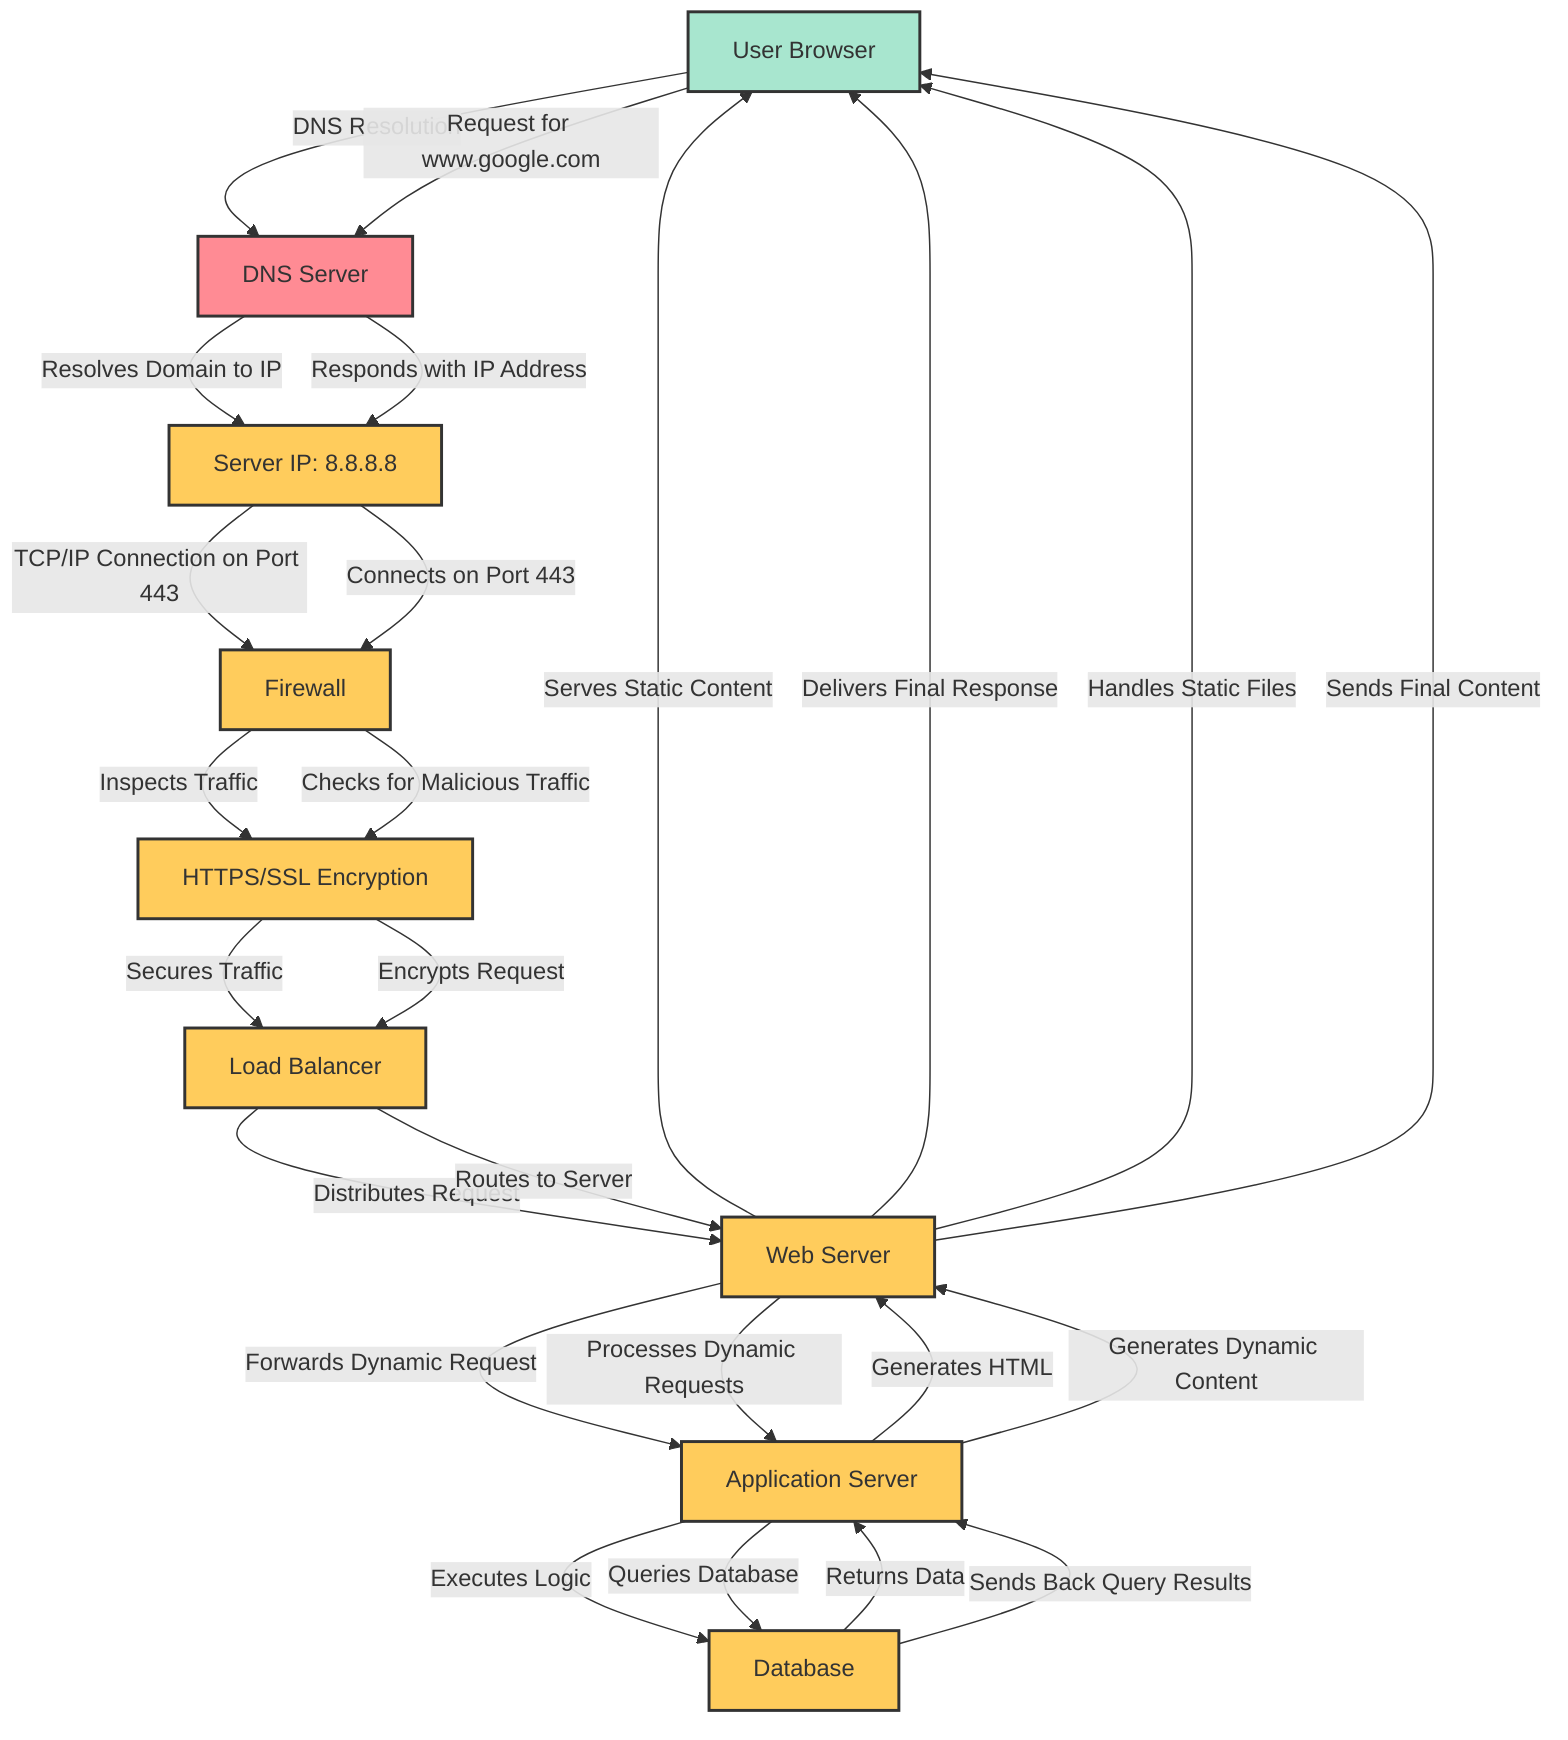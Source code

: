graph TD
    A[User Browser] -->|DNS Resolution| B[DNS Server]
    B -->|Resolves Domain to IP| C[Server IP: 8.8.8.8]
    C -->|TCP/IP Connection on Port 443| D[Firewall]
    D -->|Inspects Traffic| E[HTTPS/SSL Encryption]
    E -->|Secures Traffic| F[Load Balancer]
    F -->|Distributes Request| G[Web Server]

    G -->|Serves Static Content| A
    G -->|Forwards Dynamic Request| H[Application Server]
    H -->|Executes Logic| I[Database]
    I -->|Returns Data| H
    H -->|Generates HTML| G
    G -->|Delivers Final Response| A

    %% Detailed Notes
    %% DNS resolution step
    A -->|Request for www.google.com| B
    B -->|Responds with IP Address| C

    %% Connection Establishment
    C -->|Connects on Port 443| D
    D -->|Checks for Malicious Traffic| E

    %% Encryption and Load Balancing
    E -->|Encrypts Request| F
    F -->|Routes to Server| G

    %% Request Processing
    G -->|Handles Static Files| A
    G -->|Processes Dynamic Requests| H
    H -->|Queries Database| I
    I -->|Sends Back Query Results| H
    H -->|Generates Dynamic Content| G
    G -->|Sends Final Content| A

    %% Classes for Styling
    classDef client fill:#a8e6cf,stroke:#333,stroke-width:2px;
    classDef dns fill:#ff8b94,stroke:#333,stroke-width:2px;
    classDef server fill:#ffcc5c,stroke:#333,stroke-width:2px;
    classDef firewall fill:#dcedc1,stroke:#333,stroke-width:2px;
    classDef https fill:#88d8b0,stroke:#333,stroke-width:2px;
    classDef loadbalancer fill:#ffaaa5,stroke:#333,stroke-width:2px;
    classDef webserver fill:#ffd3b6,stroke:#333,stroke-width:2px;
    classDef appserver fill:#d4a5a5,stroke:#333,stroke-width:2px;
    classDef database fill:#6fc3df,stroke:#333,stroke-width:2px;

    %% Apply Classes to Nodes
    class A client;
    class B dns;
    class C,D,E,F,G,H,I server;